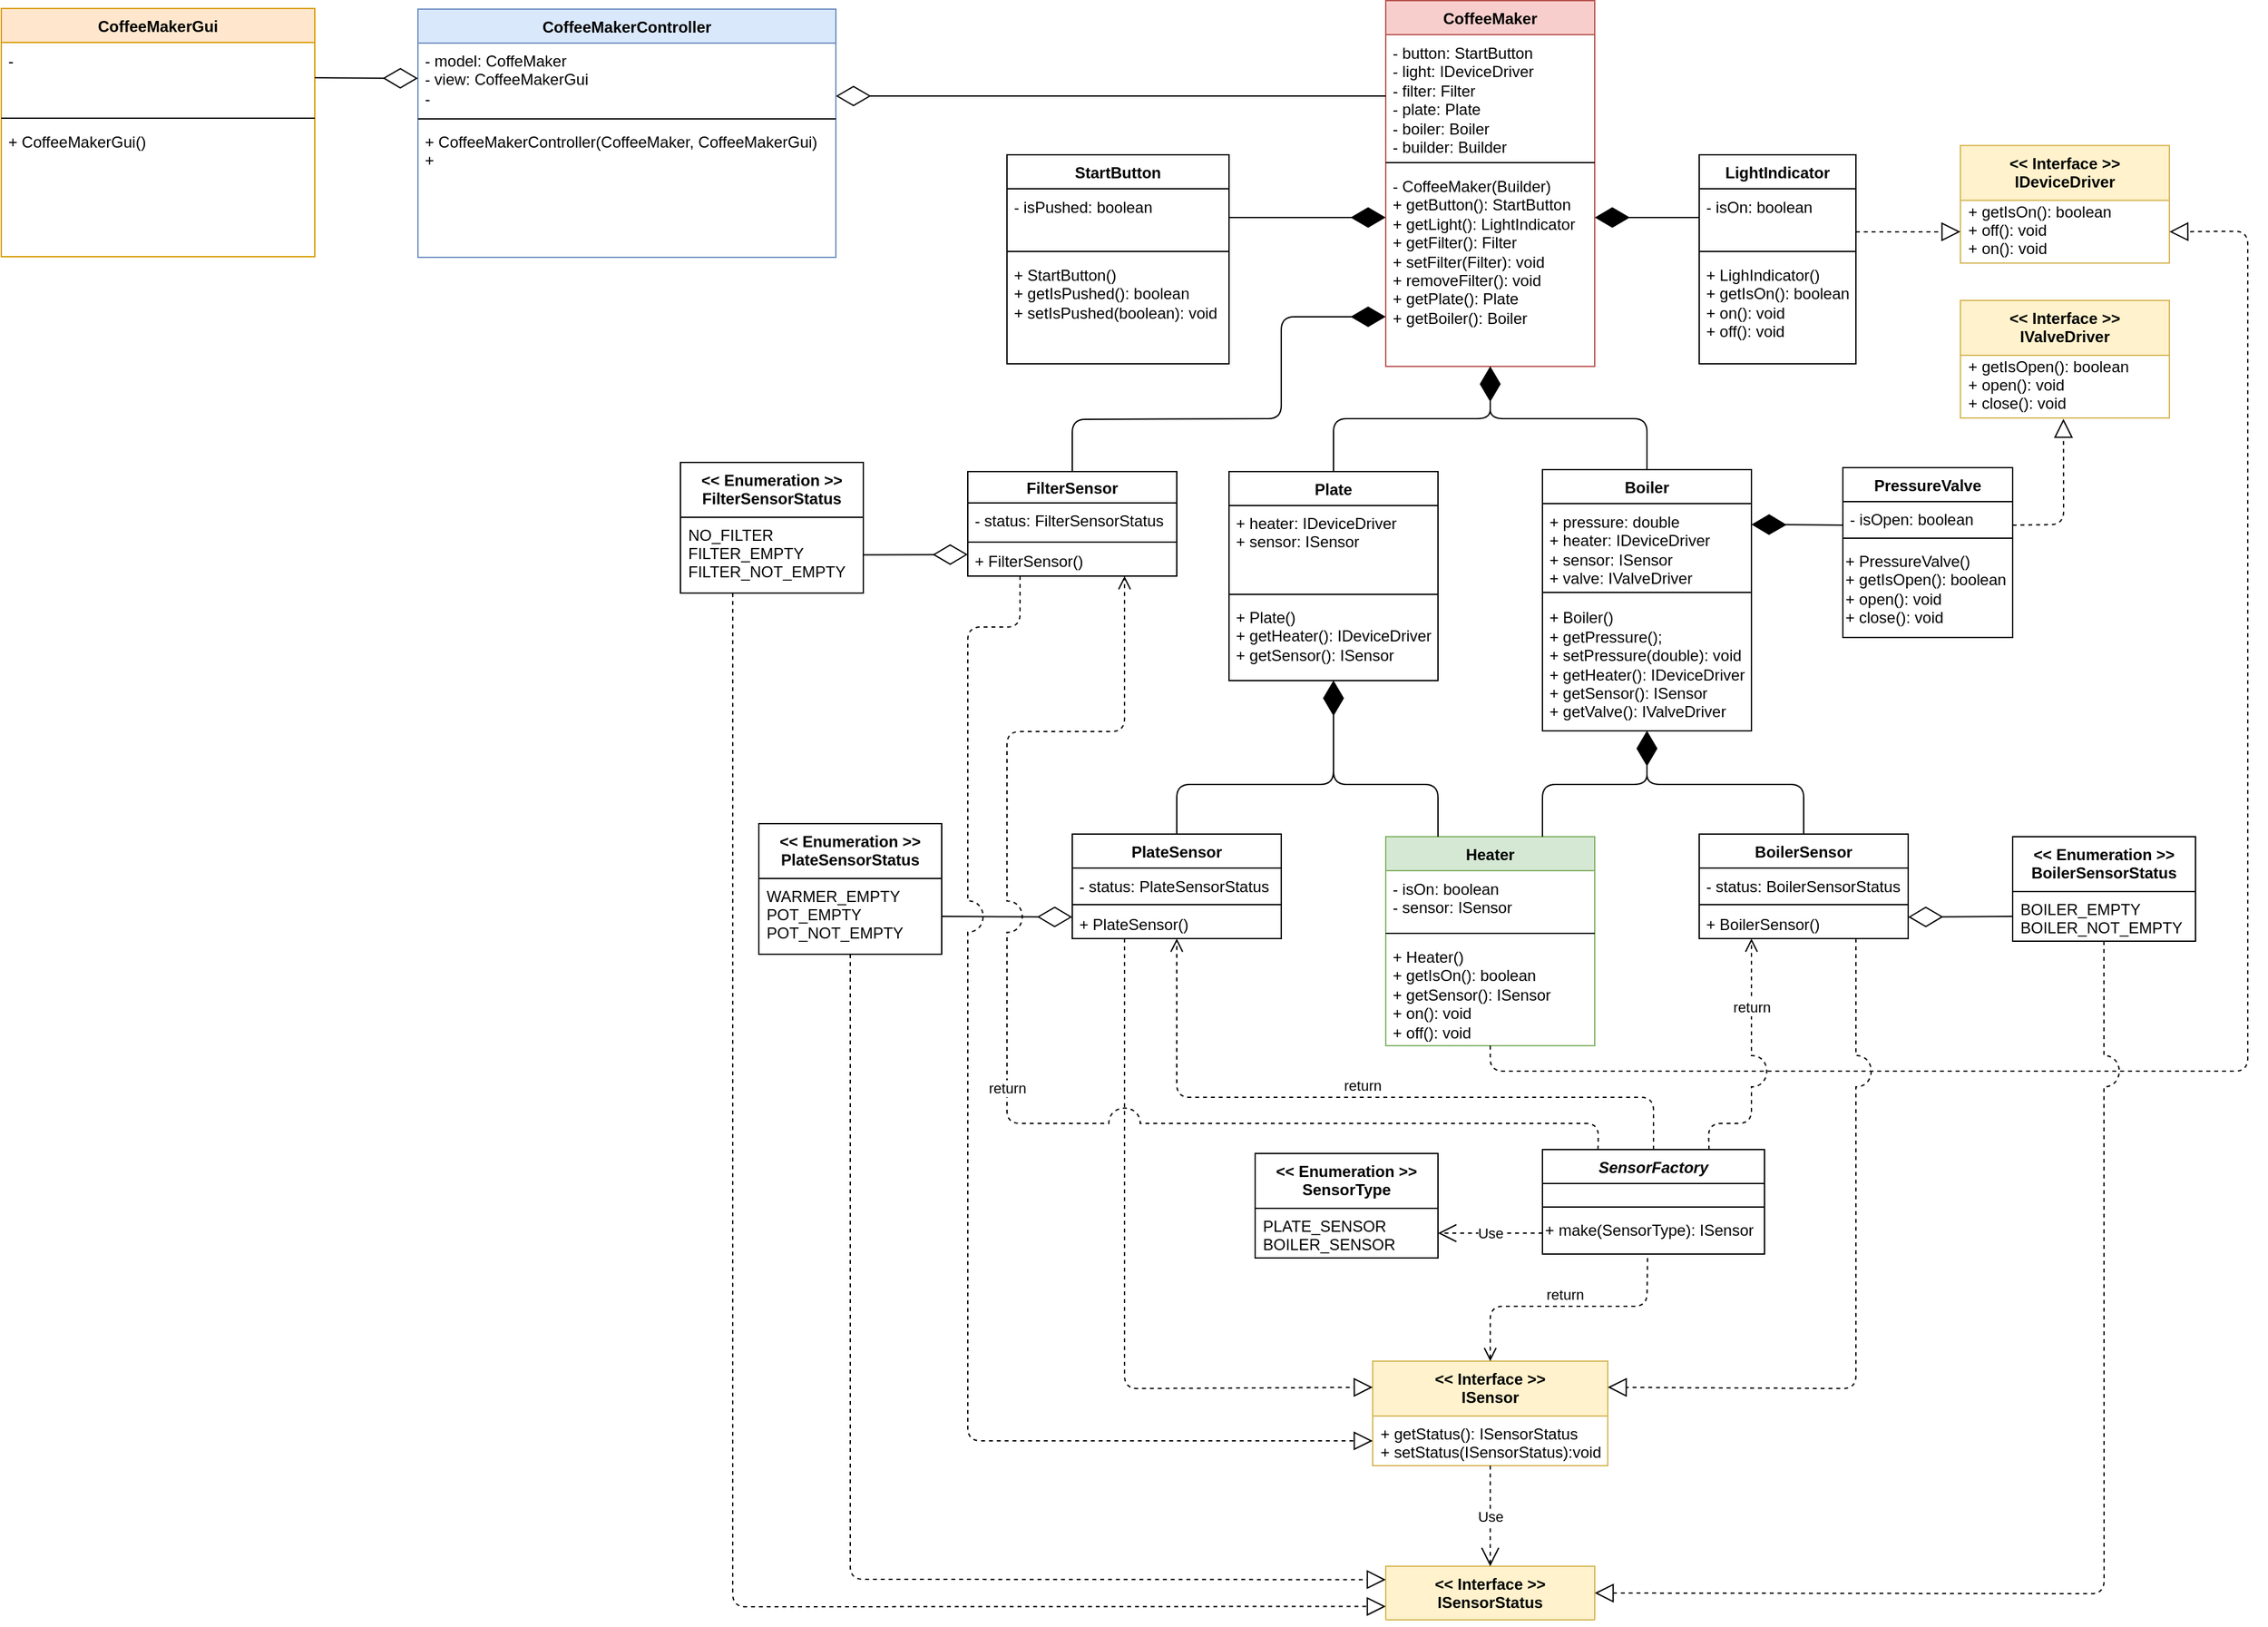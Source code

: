 <mxfile version="10.6.7" type="device"><diagram id="77RDw9w7wn0Nk61X3QPv" name="Page-1"><mxGraphModel dx="1656" dy="472" grid="1" gridSize="10" guides="1" tooltips="1" connect="1" arrows="1" fold="1" page="1" pageScale="1" pageWidth="850" pageHeight="1100" math="0" shadow="0"><root><mxCell id="0"/><mxCell id="1" parent="0"/><mxCell id="KOlccHHZOTpstW0Ifl7A-11" value="PlateSensor&#10;" style="swimlane;fontStyle=1;align=center;verticalAlign=top;childLayout=stackLayout;horizontal=1;startSize=26;horizontalStack=0;resizeParent=1;resizeParentMax=0;resizeLast=0;collapsible=1;marginBottom=0;" parent="1" vertex="1"><mxGeometry x="120" y="718.5" width="160" height="80" as="geometry"/></mxCell><mxCell id="KOlccHHZOTpstW0Ifl7A-12" value="&amp;nbsp;- status: PlateSensorStatus&lt;br&gt;" style="text;html=1;strokeColor=none;fillColor=none;align=left;verticalAlign=top;whiteSpace=wrap;rounded=0;" parent="KOlccHHZOTpstW0Ifl7A-11" vertex="1"><mxGeometry y="26" width="160" height="24" as="geometry"/></mxCell><mxCell id="KOlccHHZOTpstW0Ifl7A-13" value="" style="line;strokeWidth=1;fillColor=none;align=left;verticalAlign=middle;spacingTop=-1;spacingLeft=3;spacingRight=3;rotatable=0;labelPosition=right;points=[];portConstraint=eastwest;" parent="KOlccHHZOTpstW0Ifl7A-11" vertex="1"><mxGeometry y="50" width="160" height="8" as="geometry"/></mxCell><mxCell id="KOlccHHZOTpstW0Ifl7A-14" value="&amp;nbsp;+ PlateSensor()" style="text;html=1;strokeColor=none;fillColor=none;align=left;verticalAlign=middle;whiteSpace=wrap;rounded=0;" parent="KOlccHHZOTpstW0Ifl7A-11" vertex="1"><mxGeometry y="58" width="160" height="22" as="geometry"/></mxCell><mxCell id="KOlccHHZOTpstW0Ifl7A-20" value="LightIndicator&#10;" style="swimlane;fontStyle=1;align=center;verticalAlign=top;childLayout=stackLayout;horizontal=1;startSize=26;horizontalStack=0;resizeParent=1;resizeParentMax=0;resizeLast=0;collapsible=1;marginBottom=0;" parent="1" vertex="1"><mxGeometry x="600" y="198.5" width="120" height="160" as="geometry"/></mxCell><mxCell id="KOlccHHZOTpstW0Ifl7A-21" value="&lt;div&gt;&lt;span&gt;&amp;nbsp;- isOn: boolean&lt;/span&gt;&lt;br&gt;&lt;/div&gt;" style="text;html=1;strokeColor=none;fillColor=none;align=left;verticalAlign=top;whiteSpace=wrap;rounded=0;" parent="KOlccHHZOTpstW0Ifl7A-20" vertex="1"><mxGeometry y="26" width="120" height="44" as="geometry"/></mxCell><mxCell id="KOlccHHZOTpstW0Ifl7A-22" value="" style="line;strokeWidth=1;fillColor=none;align=left;verticalAlign=middle;spacingTop=-1;spacingLeft=3;spacingRight=3;rotatable=0;labelPosition=right;points=[];portConstraint=eastwest;" parent="KOlccHHZOTpstW0Ifl7A-20" vertex="1"><mxGeometry y="70" width="120" height="8" as="geometry"/></mxCell><mxCell id="KOlccHHZOTpstW0Ifl7A-23" value="&amp;nbsp;+ LighIndicator()&lt;br&gt;&amp;nbsp;+ getIsOn(): boolean&lt;br&gt;&lt;div&gt;&amp;nbsp;+ on(): void&lt;/div&gt;&lt;div&gt;&amp;nbsp;+ off(): void&lt;/div&gt;" style="text;html=1;strokeColor=none;fillColor=none;align=left;verticalAlign=top;whiteSpace=wrap;rounded=0;" parent="KOlccHHZOTpstW0Ifl7A-20" vertex="1"><mxGeometry y="78" width="120" height="82" as="geometry"/></mxCell><mxCell id="KOlccHHZOTpstW0Ifl7A-25" value="StartButton" style="swimlane;fontStyle=1;align=center;verticalAlign=top;childLayout=stackLayout;horizontal=1;startSize=26;horizontalStack=0;resizeParent=1;resizeParentMax=0;resizeLast=0;collapsible=1;marginBottom=0;" parent="1" vertex="1"><mxGeometry x="70" y="198.5" width="170" height="160" as="geometry"/></mxCell><mxCell id="KOlccHHZOTpstW0Ifl7A-26" value="&lt;div&gt;&lt;span&gt;&amp;nbsp;- isPushed: boolean&lt;/span&gt;&lt;br&gt;&lt;/div&gt;" style="text;html=1;strokeColor=none;fillColor=none;align=left;verticalAlign=top;whiteSpace=wrap;rounded=0;" parent="KOlccHHZOTpstW0Ifl7A-25" vertex="1"><mxGeometry y="26" width="170" height="44" as="geometry"/></mxCell><mxCell id="KOlccHHZOTpstW0Ifl7A-27" value="" style="line;strokeWidth=1;fillColor=none;align=left;verticalAlign=middle;spacingTop=-1;spacingLeft=3;spacingRight=3;rotatable=0;labelPosition=right;points=[];portConstraint=eastwest;" parent="KOlccHHZOTpstW0Ifl7A-25" vertex="1"><mxGeometry y="70" width="170" height="8" as="geometry"/></mxCell><mxCell id="KOlccHHZOTpstW0Ifl7A-18" value="&amp;nbsp;+ StartButton()&lt;br&gt;&lt;div&gt;&amp;nbsp;+ getIsPushed(): boolean&lt;/div&gt;&lt;div&gt;&amp;nbsp;+ setIsPushed(boolean): void&lt;/div&gt;" style="text;html=1;strokeColor=none;fillColor=none;align=left;verticalAlign=top;whiteSpace=wrap;rounded=0;" parent="KOlccHHZOTpstW0Ifl7A-25" vertex="1"><mxGeometry y="78" width="170" height="82" as="geometry"/></mxCell><mxCell id="KOlccHHZOTpstW0Ifl7A-34" value="BoilerSensor" style="swimlane;fontStyle=1;align=center;verticalAlign=top;childLayout=stackLayout;horizontal=1;startSize=26;horizontalStack=0;resizeParent=1;resizeParentMax=0;resizeLast=0;collapsible=1;marginBottom=0;" parent="1" vertex="1"><mxGeometry x="600" y="718.5" width="160" height="80" as="geometry"/></mxCell><mxCell id="KOlccHHZOTpstW0Ifl7A-35" value="&amp;nbsp;- status: BoilerSensorStatus&lt;br&gt;&lt;br&gt;" style="text;html=1;strokeColor=none;fillColor=none;align=left;verticalAlign=top;whiteSpace=wrap;rounded=0;" parent="KOlccHHZOTpstW0Ifl7A-34" vertex="1"><mxGeometry y="26" width="160" height="24" as="geometry"/></mxCell><mxCell id="KOlccHHZOTpstW0Ifl7A-37" value="" style="line;strokeWidth=1;fillColor=none;align=left;verticalAlign=middle;spacingTop=-1;spacingLeft=3;spacingRight=3;rotatable=0;labelPosition=right;points=[];portConstraint=eastwest;" parent="KOlccHHZOTpstW0Ifl7A-34" vertex="1"><mxGeometry y="50" width="160" height="8" as="geometry"/></mxCell><mxCell id="KOlccHHZOTpstW0Ifl7A-38" value="&amp;nbsp;+ BoilerSensor()" style="text;html=1;strokeColor=none;fillColor=none;align=left;verticalAlign=middle;whiteSpace=wrap;rounded=0;" parent="KOlccHHZOTpstW0Ifl7A-34" vertex="1"><mxGeometry y="58" width="160" height="22" as="geometry"/></mxCell><mxCell id="KOlccHHZOTpstW0Ifl7A-44" value="Heater" style="swimlane;fontStyle=1;align=center;verticalAlign=middle;childLayout=stackLayout;horizontal=1;startSize=26;horizontalStack=0;resizeParent=1;resizeParentMax=0;resizeLast=0;collapsible=1;marginBottom=0;fillColor=#d5e8d4;strokeColor=#82b366;" parent="1" vertex="1"><mxGeometry x="360" y="720.5" width="160" height="160" as="geometry"/></mxCell><mxCell id="KOlccHHZOTpstW0Ifl7A-45" value="&lt;div&gt;&lt;span&gt;&amp;nbsp;- isOn: boolean&lt;/span&gt;&lt;br&gt;&lt;/div&gt;&amp;nbsp;- sensor: ISensor" style="text;html=1;strokeColor=none;fillColor=none;align=left;verticalAlign=top;whiteSpace=wrap;rounded=0;" parent="KOlccHHZOTpstW0Ifl7A-44" vertex="1"><mxGeometry y="26" width="160" height="44" as="geometry"/></mxCell><mxCell id="KOlccHHZOTpstW0Ifl7A-46" value="" style="line;strokeWidth=1;fillColor=none;align=left;verticalAlign=middle;spacingTop=-1;spacingLeft=3;spacingRight=3;rotatable=0;labelPosition=right;points=[];portConstraint=eastwest;" parent="KOlccHHZOTpstW0Ifl7A-44" vertex="1"><mxGeometry y="70" width="160" height="8" as="geometry"/></mxCell><mxCell id="KOlccHHZOTpstW0Ifl7A-47" value="&amp;nbsp;+ Heater()&lt;br&gt;&amp;nbsp;+ getIsOn(): boolean&lt;br&gt;&amp;nbsp;+ getSensor(): ISensor&lt;br&gt;&amp;nbsp;+ on(): void&lt;br&gt;&amp;nbsp;+ off(): void&lt;br&gt;" style="text;html=1;strokeColor=none;fillColor=none;align=left;verticalAlign=top;whiteSpace=wrap;rounded=0;" parent="KOlccHHZOTpstW0Ifl7A-44" vertex="1"><mxGeometry y="78" width="160" height="82" as="geometry"/></mxCell><mxCell id="KOlccHHZOTpstW0Ifl7A-52" value="PressureValve" style="swimlane;fontStyle=1;align=center;verticalAlign=middle;childLayout=stackLayout;horizontal=1;startSize=26;horizontalStack=0;resizeParent=1;resizeParentMax=0;resizeLast=0;collapsible=1;marginBottom=0;" parent="1" vertex="1"><mxGeometry x="710" y="438" width="130" height="130" as="geometry"/></mxCell><mxCell id="KOlccHHZOTpstW0Ifl7A-53" value="&lt;div&gt;&lt;span&gt;&amp;nbsp;- isOpen: boolean&lt;/span&gt;&lt;br&gt;&lt;/div&gt;" style="text;html=1;strokeColor=none;fillColor=none;align=left;verticalAlign=top;whiteSpace=wrap;rounded=0;" parent="KOlccHHZOTpstW0Ifl7A-52" vertex="1"><mxGeometry y="26" width="130" height="24" as="geometry"/></mxCell><mxCell id="KOlccHHZOTpstW0Ifl7A-54" value="" style="line;strokeWidth=1;fillColor=none;align=left;verticalAlign=middle;spacingTop=-1;spacingLeft=3;spacingRight=3;rotatable=0;labelPosition=right;points=[];portConstraint=eastwest;" parent="KOlccHHZOTpstW0Ifl7A-52" vertex="1"><mxGeometry y="50" width="130" height="8" as="geometry"/></mxCell><mxCell id="KOlccHHZOTpstW0Ifl7A-55" value="&lt;div&gt;+ PressureValve()&lt;/div&gt;&lt;div&gt;+ getIsOpen(): boolean&lt;br&gt;&lt;/div&gt;&lt;div&gt;+ open(): void&lt;/div&gt;&lt;div&gt;+ close(): void&lt;/div&gt;" style="text;html=1;strokeColor=none;fillColor=none;align=left;verticalAlign=top;whiteSpace=wrap;rounded=0;" parent="KOlccHHZOTpstW0Ifl7A-52" vertex="1"><mxGeometry y="58" width="130" height="72" as="geometry"/></mxCell><mxCell id="4rjySwhRc9td_npBiALp-2" value="CoffeeMaker" style="swimlane;fontStyle=1;align=center;verticalAlign=middle;childLayout=stackLayout;horizontal=1;startSize=26;horizontalStack=0;resizeParent=1;resizeParentMax=0;resizeLast=0;collapsible=1;marginBottom=0;fillColor=#f8cecc;strokeColor=#b85450;gradientDirection=north;swimlaneFillColor=none;" parent="1" vertex="1"><mxGeometry x="360" y="80.5" width="160" height="280" as="geometry"/></mxCell><mxCell id="ivPgQxqYD3z4Ep1TXVpg-1" value="&lt;div&gt;&lt;span&gt;&amp;nbsp;- button: StartButton&lt;/span&gt;&lt;br&gt;&lt;/div&gt;&lt;div&gt;&amp;nbsp;- light: IDeviceDriver&lt;/div&gt;&lt;div&gt;&amp;nbsp;- filter: Filter&lt;/div&gt;&lt;div&gt;&amp;nbsp;- plate: Plate&lt;/div&gt;&lt;div&gt;&amp;nbsp;- boiler: Boiler&lt;br&gt;&lt;/div&gt;&lt;div&gt;&amp;nbsp;- builder: Builder&lt;/div&gt;" style="text;html=1;strokeColor=none;fillColor=none;align=left;verticalAlign=top;whiteSpace=wrap;rounded=0;" parent="4rjySwhRc9td_npBiALp-2" vertex="1"><mxGeometry y="26" width="160" height="94" as="geometry"/></mxCell><mxCell id="4rjySwhRc9td_npBiALp-4" value="" style="line;strokeWidth=1;fillColor=none;align=left;verticalAlign=middle;spacingTop=-1;spacingLeft=3;spacingRight=3;rotatable=0;labelPosition=right;points=[];portConstraint=eastwest;" parent="4rjySwhRc9td_npBiALp-2" vertex="1"><mxGeometry y="120" width="160" height="8" as="geometry"/></mxCell><mxCell id="4rjySwhRc9td_npBiALp-5" value="&lt;div&gt;&amp;nbsp;- CoffeeMaker(Builder)&lt;/div&gt;&lt;div&gt;&amp;nbsp;+ getButton(): StartButton&lt;/div&gt;&lt;div&gt;&amp;nbsp;+ getLight(): LightIndicator&lt;/div&gt;&lt;div&gt;&amp;nbsp;+ getFilter(): Filter&lt;/div&gt;&lt;div&gt;&amp;nbsp;+ setFilter(Filter): void&lt;/div&gt;&lt;div&gt;&amp;nbsp;+ removeFilter(): void&lt;/div&gt;&lt;div&gt;&amp;nbsp;+ getPlate(): Plate&lt;/div&gt;&lt;div&gt;&amp;nbsp;+ getBoiler(): Boiler&lt;/div&gt;" style="text;html=1;strokeColor=none;fillColor=none;align=left;verticalAlign=top;whiteSpace=wrap;rounded=0;" parent="4rjySwhRc9td_npBiALp-2" vertex="1"><mxGeometry y="128" width="160" height="152" as="geometry"/></mxCell><mxCell id="4rjySwhRc9td_npBiALp-6" value="" style="endArrow=diamondThin;endFill=1;endSize=24;html=1;entryX=0.5;entryY=1;entryDx=0;entryDy=0;exitX=0.75;exitY=0;exitDx=0;exitDy=0;" parent="1" source="KOlccHHZOTpstW0Ifl7A-44" target="ytc1XaJ6hb3bVY4K67zS-8" edge="1"><mxGeometry width="160" relative="1" as="geometry"><mxPoint x="550" y="667.5" as="sourcePoint"/><mxPoint x="750" y="629.5" as="targetPoint"/><Array as="points"><mxPoint x="480" y="680.5"/><mxPoint x="560" y="680.5"/></Array></mxGeometry></mxCell><mxCell id="4rjySwhRc9td_npBiALp-7" value="" style="endArrow=diamondThin;endFill=1;endSize=24;html=1;exitX=0.25;exitY=0;exitDx=0;exitDy=0;entryX=0.5;entryY=1;entryDx=0;entryDy=0;" parent="1" source="KOlccHHZOTpstW0Ifl7A-44" target="ytc1XaJ6hb3bVY4K67zS-4" edge="1"><mxGeometry width="160" relative="1" as="geometry"><mxPoint x="350" y="666.5" as="sourcePoint"/><mxPoint x="110" y="629.5" as="targetPoint"/><Array as="points"><mxPoint x="400" y="680.5"/><mxPoint x="320" y="680.5"/></Array></mxGeometry></mxCell><mxCell id="4rjySwhRc9td_npBiALp-8" value="" style="endArrow=diamondThin;endFill=1;endSize=24;html=1;exitX=0.5;exitY=0;exitDx=0;exitDy=0;entryX=0.5;entryY=1;entryDx=0;entryDy=0;" parent="1" source="KOlccHHZOTpstW0Ifl7A-11" target="ytc1XaJ6hb3bVY4K67zS-4" edge="1"><mxGeometry width="160" relative="1" as="geometry"><mxPoint x="320" y="829.5" as="sourcePoint"/><mxPoint x="110" y="629.5" as="targetPoint"/><Array as="points"><mxPoint x="200" y="680.5"/><mxPoint x="320" y="680.5"/></Array></mxGeometry></mxCell><mxCell id="4rjySwhRc9td_npBiALp-9" value="" style="endArrow=diamondThin;endFill=1;endSize=24;html=1;exitX=0.5;exitY=0;exitDx=0;exitDy=0;entryX=0.5;entryY=1;entryDx=0;entryDy=0;" parent="1" source="KOlccHHZOTpstW0Ifl7A-34" target="ytc1XaJ6hb3bVY4K67zS-8" edge="1"><mxGeometry width="160" relative="1" as="geometry"><mxPoint x="450" y="459.5" as="sourcePoint"/><mxPoint x="750" y="629.5" as="targetPoint"/><Array as="points"><mxPoint x="680" y="680.5"/><mxPoint x="560" y="680.5"/></Array></mxGeometry></mxCell><mxCell id="ytc1XaJ6hb3bVY4K67zS-1" value="Plate" style="swimlane;fontStyle=1;align=center;verticalAlign=middle;childLayout=stackLayout;horizontal=1;startSize=26;horizontalStack=0;resizeParent=1;resizeParentMax=0;resizeLast=0;collapsible=1;marginBottom=0;" parent="1" vertex="1"><mxGeometry x="240" y="441" width="160" height="160" as="geometry"/></mxCell><mxCell id="ytc1XaJ6hb3bVY4K67zS-2" value="&lt;div&gt;&amp;nbsp;+ heater: IDeviceDriver&lt;/div&gt;&lt;div&gt;&amp;nbsp;+ sensor: ISensor&lt;br&gt;&lt;/div&gt;" style="text;html=1;strokeColor=none;fillColor=none;align=left;verticalAlign=top;whiteSpace=wrap;rounded=0;" parent="ytc1XaJ6hb3bVY4K67zS-1" vertex="1"><mxGeometry y="26" width="160" height="64" as="geometry"/></mxCell><mxCell id="ytc1XaJ6hb3bVY4K67zS-3" value="" style="line;strokeWidth=1;fillColor=none;align=left;verticalAlign=middle;spacingTop=-1;spacingLeft=3;spacingRight=3;rotatable=0;labelPosition=right;points=[];portConstraint=eastwest;" parent="ytc1XaJ6hb3bVY4K67zS-1" vertex="1"><mxGeometry y="90" width="160" height="8" as="geometry"/></mxCell><mxCell id="ytc1XaJ6hb3bVY4K67zS-4" value="&lt;div&gt;&amp;nbsp;+ Plate()&lt;/div&gt;&lt;div&gt;&amp;nbsp;+ getHeater(): IDeviceDriver&lt;/div&gt;&lt;div&gt;&amp;nbsp;+ getSensor(): ISensor&lt;br&gt;&lt;/div&gt;" style="text;html=1;strokeColor=none;fillColor=none;align=left;verticalAlign=top;whiteSpace=wrap;rounded=0;" parent="ytc1XaJ6hb3bVY4K67zS-1" vertex="1"><mxGeometry y="98" width="160" height="62" as="geometry"/></mxCell><mxCell id="ytc1XaJ6hb3bVY4K67zS-5" value="Boiler" style="swimlane;fontStyle=1;align=center;verticalAlign=middle;childLayout=stackLayout;horizontal=1;startSize=26;horizontalStack=0;resizeParent=1;resizeParentMax=0;resizeLast=0;collapsible=1;marginBottom=0;" parent="1" vertex="1"><mxGeometry x="480" y="439.5" width="160" height="200" as="geometry"/></mxCell><mxCell id="ytc1XaJ6hb3bVY4K67zS-6" value="&lt;div&gt;&amp;nbsp;+ pressure: double&lt;/div&gt;&lt;div&gt;&amp;nbsp;+ heater: IDeviceDriver&lt;/div&gt;&lt;div&gt;&amp;nbsp;+ sensor: ISensor&lt;/div&gt;&lt;div&gt;&amp;nbsp;+ valve: IValveDriver&lt;br&gt;&lt;/div&gt;" style="text;html=1;strokeColor=none;fillColor=none;align=left;verticalAlign=top;whiteSpace=wrap;rounded=0;" parent="ytc1XaJ6hb3bVY4K67zS-5" vertex="1"><mxGeometry y="26" width="160" height="64" as="geometry"/></mxCell><mxCell id="ytc1XaJ6hb3bVY4K67zS-7" value="" style="line;strokeWidth=1;fillColor=none;align=left;verticalAlign=middle;spacingTop=-1;spacingLeft=3;spacingRight=3;rotatable=0;labelPosition=right;points=[];portConstraint=eastwest;" parent="ytc1XaJ6hb3bVY4K67zS-5" vertex="1"><mxGeometry y="90" width="160" height="8" as="geometry"/></mxCell><mxCell id="ytc1XaJ6hb3bVY4K67zS-8" value="&lt;div&gt;&amp;nbsp;+ Boiler()&lt;/div&gt;&lt;div&gt;&amp;nbsp;+ getPressure();&lt;/div&gt;&lt;div&gt;&amp;nbsp;+ setPressure(double): void&lt;/div&gt;&lt;div&gt;&amp;nbsp;+ getHeater(): IDeviceDriver&lt;/div&gt;&lt;div&gt;&amp;nbsp;+ getSensor(): ISensor&lt;/div&gt;&lt;div&gt;&amp;nbsp;+ getValve(): IValveDriver&lt;br&gt;&lt;/div&gt;" style="text;html=1;strokeColor=none;fillColor=none;align=left;verticalAlign=middle;whiteSpace=wrap;rounded=0;" parent="ytc1XaJ6hb3bVY4K67zS-5" vertex="1"><mxGeometry y="98" width="160" height="102" as="geometry"/></mxCell><mxCell id="ytc1XaJ6hb3bVY4K67zS-10" value="" style="endArrow=diamondThin;endFill=1;endSize=24;html=1;entryX=0;entryY=0.25;entryDx=0;entryDy=0;exitX=1;exitY=0.5;exitDx=0;exitDy=0;" parent="1" source="KOlccHHZOTpstW0Ifl7A-26" target="4rjySwhRc9td_npBiALp-5" edge="1"><mxGeometry width="160" relative="1" as="geometry"><mxPoint x="241" y="142.5" as="sourcePoint"/><mxPoint x="-90" y="158.167" as="targetPoint"/><Array as="points"/></mxGeometry></mxCell><mxCell id="ytc1XaJ6hb3bVY4K67zS-11" value="" style="endArrow=diamondThin;endFill=1;endSize=24;html=1;entryX=1;entryY=0.25;entryDx=0;entryDy=0;startArrow=none;startFill=0;exitX=0;exitY=0.5;exitDx=0;exitDy=0;" parent="1" source="KOlccHHZOTpstW0Ifl7A-21" target="4rjySwhRc9td_npBiALp-5" edge="1"><mxGeometry width="160" relative="1" as="geometry"><mxPoint x="580" y="260.5" as="sourcePoint"/><mxPoint x="520" y="349.5" as="targetPoint"/><Array as="points"/></mxGeometry></mxCell><mxCell id="ytc1XaJ6hb3bVY4K67zS-12" value="" style="endArrow=diamondThin;endFill=1;endSize=24;html=1;exitX=0;exitY=0.75;exitDx=0;exitDy=0;entryX=1;entryY=0.25;entryDx=0;entryDy=0;" parent="1" source="KOlccHHZOTpstW0Ifl7A-53" target="ytc1XaJ6hb3bVY4K67zS-6" edge="1"><mxGeometry width="160" relative="1" as="geometry"><mxPoint x="799" y="434.5" as="sourcePoint"/><mxPoint x="660" y="450.5" as="targetPoint"/><Array as="points"/></mxGeometry></mxCell><mxCell id="ytc1XaJ6hb3bVY4K67zS-13" value="" style="endArrow=diamondThin;endFill=1;endSize=24;html=1;entryX=0.5;entryY=1;entryDx=0;entryDy=0;exitX=0.5;exitY=0;exitDx=0;exitDy=0;" parent="1" source="ytc1XaJ6hb3bVY4K67zS-1" target="4rjySwhRc9td_npBiALp-5" edge="1"><mxGeometry width="160" relative="1" as="geometry"><mxPoint x="200" y="559.5" as="sourcePoint"/><mxPoint x="360" y="559.5" as="targetPoint"/><Array as="points"><mxPoint x="320" y="400.5"/><mxPoint x="440" y="400.5"/></Array></mxGeometry></mxCell><mxCell id="ytc1XaJ6hb3bVY4K67zS-14" value="" style="endArrow=diamondThin;endFill=1;endSize=24;html=1;entryX=0.5;entryY=1;entryDx=0;entryDy=0;exitX=0.5;exitY=0;exitDx=0;exitDy=0;" parent="1" source="ytc1XaJ6hb3bVY4K67zS-5" target="4rjySwhRc9td_npBiALp-5" edge="1"><mxGeometry width="160" relative="1" as="geometry"><mxPoint x="440" y="569.5" as="sourcePoint"/><mxPoint x="600" y="569.5" as="targetPoint"/><Array as="points"><mxPoint x="560" y="400.5"/><mxPoint x="440" y="400.5"/></Array></mxGeometry></mxCell><mxCell id="WoPb2PPmAc9FblUVwh9S-1" value="&lt;&lt; Interface &gt;&gt;&#10;IValveDriver&#10;" style="swimlane;fontStyle=1;childLayout=stackLayout;horizontal=1;startSize=42;fillColor=#fff2cc;horizontalStack=0;resizeParent=1;resizeParentMax=0;resizeLast=0;collapsible=1;marginBottom=0;verticalAlign=top;strokeColor=#d6b656;" parent="1" vertex="1"><mxGeometry x="800" y="310" width="160" height="90" as="geometry"/></mxCell><mxCell id="WoPb2PPmAc9FblUVwh9S-4" value="+ getIsOpen(): boolean&#10;+ open(): void&#10;+ close(): void&#10;" style="text;strokeColor=none;fillColor=none;align=left;verticalAlign=middle;spacingLeft=4;spacingRight=4;overflow=hidden;rotatable=0;points=[[0,0.5],[1,0.5]];portConstraint=eastwest;" parent="WoPb2PPmAc9FblUVwh9S-1" vertex="1"><mxGeometry y="42" width="160" height="48" as="geometry"/></mxCell><mxCell id="WoPb2PPmAc9FblUVwh9S-5" value="&lt;&lt; Interface &gt;&gt;&#10;IDeviceDriver&#10;" style="swimlane;fontStyle=1;childLayout=stackLayout;horizontal=1;startSize=42;fillColor=#fff2cc;horizontalStack=0;resizeParent=1;resizeParentMax=0;resizeLast=0;collapsible=1;marginBottom=0;verticalAlign=top;strokeColor=#d6b656;" parent="1" vertex="1"><mxGeometry x="800" y="191.429" width="160" height="90" as="geometry"/></mxCell><mxCell id="WoPb2PPmAc9FblUVwh9S-6" value="+ getIsOn(): boolean&#10;+ off(): void&#10;+ on(): void&#10;" style="text;strokeColor=none;fillColor=none;align=left;verticalAlign=middle;spacingLeft=4;spacingRight=4;overflow=hidden;rotatable=0;points=[[0,0.5],[1,0.5]];portConstraint=eastwest;" parent="WoPb2PPmAc9FblUVwh9S-5" vertex="1"><mxGeometry y="42" width="160" height="48" as="geometry"/></mxCell><mxCell id="WoPb2PPmAc9FblUVwh9S-7" value="" style="endArrow=block;dashed=1;endFill=0;endSize=12;html=1;entryX=1;entryY=0.5;entryDx=0;entryDy=0;jumpStyle=arc;jumpSize=24;exitX=0.5;exitY=1;exitDx=0;exitDy=0;" parent="1" source="KOlccHHZOTpstW0Ifl7A-47" target="WoPb2PPmAc9FblUVwh9S-6" edge="1"><mxGeometry width="160" relative="1" as="geometry"><mxPoint x="970" y="921" as="sourcePoint"/><mxPoint x="1260" y="440.5" as="targetPoint"/><Array as="points"><mxPoint x="440" y="900"/><mxPoint x="1020" y="900"/><mxPoint x="1020" y="257"/></Array></mxGeometry></mxCell><mxCell id="WoPb2PPmAc9FblUVwh9S-8" value="" style="endArrow=block;dashed=1;endFill=0;endSize=12;html=1;entryX=0;entryY=0.5;entryDx=0;entryDy=0;exitX=1;exitY=0.75;exitDx=0;exitDy=0;" parent="1" source="KOlccHHZOTpstW0Ifl7A-21" target="WoPb2PPmAc9FblUVwh9S-6" edge="1"><mxGeometry width="160" relative="1" as="geometry"><mxPoint x="810" y="158.5" as="sourcePoint"/><mxPoint x="1040" y="719.5" as="targetPoint"/><Array as="points"/></mxGeometry></mxCell><mxCell id="WoPb2PPmAc9FblUVwh9S-9" value="" style="endArrow=block;dashed=1;endFill=0;endSize=12;html=1;entryX=0.493;entryY=1.013;entryDx=0;entryDy=0;entryPerimeter=0;exitX=1;exitY=0.75;exitDx=0;exitDy=0;" parent="1" source="KOlccHHZOTpstW0Ifl7A-53" target="WoPb2PPmAc9FblUVwh9S-4" edge="1"><mxGeometry width="160" relative="1" as="geometry"><mxPoint x="1114.5" y="900.5" as="sourcePoint"/><mxPoint x="1240" y="750.5" as="targetPoint"/><Array as="points"><mxPoint x="879" y="481.5"/></Array></mxGeometry></mxCell><mxCell id="WtpWh5pmjoJ3NC3OwVhD-1" value="CoffeeMakerController&#10;" style="swimlane;fontStyle=1;align=center;verticalAlign=top;childLayout=stackLayout;horizontal=1;startSize=26;horizontalStack=0;resizeParent=1;resizeParentMax=0;resizeLast=0;collapsible=1;marginBottom=0;fillColor=#dae8fc;strokeColor=#6c8ebf;" parent="1" vertex="1"><mxGeometry x="-381" y="87" width="320" height="190" as="geometry"/></mxCell><mxCell id="WtpWh5pmjoJ3NC3OwVhD-2" value="&lt;div&gt;&lt;span&gt;&amp;nbsp;- model: CoffeMaker&lt;/span&gt;&lt;br&gt;&lt;/div&gt;&lt;div&gt;&lt;span&gt;&amp;nbsp;- view: CoffeeMakerGui&lt;/span&gt;&lt;/div&gt;&lt;div&gt;&lt;span&gt;&amp;nbsp;-&amp;nbsp;&lt;/span&gt;&lt;/div&gt;" style="text;html=1;strokeColor=none;fillColor=none;align=left;verticalAlign=top;whiteSpace=wrap;rounded=0;" parent="WtpWh5pmjoJ3NC3OwVhD-1" vertex="1"><mxGeometry y="26" width="320" height="54" as="geometry"/></mxCell><mxCell id="WtpWh5pmjoJ3NC3OwVhD-3" value="" style="line;strokeWidth=1;fillColor=none;align=left;verticalAlign=middle;spacingTop=-1;spacingLeft=3;spacingRight=3;rotatable=0;labelPosition=right;points=[];portConstraint=eastwest;" parent="WtpWh5pmjoJ3NC3OwVhD-1" vertex="1"><mxGeometry y="80" width="320" height="8" as="geometry"/></mxCell><mxCell id="WtpWh5pmjoJ3NC3OwVhD-4" value="&amp;nbsp;+ CoffeeMakerController(CoffeeMaker, CoffeeMakerGui)&lt;br&gt;&lt;div&gt;&amp;nbsp;+&amp;nbsp;&lt;/div&gt;" style="text;html=1;strokeColor=none;fillColor=none;align=left;verticalAlign=top;whiteSpace=wrap;rounded=0;" parent="WtpWh5pmjoJ3NC3OwVhD-1" vertex="1"><mxGeometry y="88" width="320" height="102" as="geometry"/></mxCell><mxCell id="WtpWh5pmjoJ3NC3OwVhD-6" value="CoffeeMakerGui" style="swimlane;fontStyle=1;align=center;verticalAlign=top;childLayout=stackLayout;horizontal=1;startSize=26;horizontalStack=0;resizeParent=1;resizeParentMax=0;resizeLast=0;collapsible=1;marginBottom=0;fillColor=#ffe6cc;strokeColor=#d79b00;" parent="1" vertex="1"><mxGeometry x="-700" y="86.5" width="240" height="190" as="geometry"/></mxCell><mxCell id="WtpWh5pmjoJ3NC3OwVhD-7" value="&lt;div&gt;&lt;span&gt;&amp;nbsp;-&amp;nbsp;&lt;/span&gt;&lt;br&gt;&lt;/div&gt;" style="text;html=1;strokeColor=none;fillColor=none;align=left;verticalAlign=top;whiteSpace=wrap;rounded=0;" parent="WtpWh5pmjoJ3NC3OwVhD-6" vertex="1"><mxGeometry y="26" width="240" height="54" as="geometry"/></mxCell><mxCell id="WtpWh5pmjoJ3NC3OwVhD-8" value="" style="line;strokeWidth=1;fillColor=none;align=left;verticalAlign=middle;spacingTop=-1;spacingLeft=3;spacingRight=3;rotatable=0;labelPosition=right;points=[];portConstraint=eastwest;" parent="WtpWh5pmjoJ3NC3OwVhD-6" vertex="1"><mxGeometry y="80" width="240" height="8" as="geometry"/></mxCell><mxCell id="WtpWh5pmjoJ3NC3OwVhD-9" value="&amp;nbsp;+ CoffeeMakerGui()" style="text;html=1;strokeColor=none;fillColor=none;align=left;verticalAlign=top;whiteSpace=wrap;rounded=0;" parent="WtpWh5pmjoJ3NC3OwVhD-6" vertex="1"><mxGeometry y="88" width="240" height="102" as="geometry"/></mxCell><mxCell id="WtpWh5pmjoJ3NC3OwVhD-10" value="FilterSensor" style="swimlane;fontStyle=1;align=center;verticalAlign=middle;childLayout=stackLayout;horizontal=1;startSize=24;horizontalStack=0;resizeParent=1;resizeParentMax=0;resizeLast=0;collapsible=1;marginBottom=0;" parent="1" vertex="1"><mxGeometry x="40" y="441" width="160" height="80" as="geometry"/></mxCell><mxCell id="WtpWh5pmjoJ3NC3OwVhD-11" value="&lt;div&gt;&amp;nbsp;- status: FilterSensorStatus&lt;/div&gt;" style="text;html=1;strokeColor=none;fillColor=none;align=left;verticalAlign=top;whiteSpace=wrap;rounded=0;" parent="WtpWh5pmjoJ3NC3OwVhD-10" vertex="1"><mxGeometry y="24" width="160" height="26" as="geometry"/></mxCell><mxCell id="WtpWh5pmjoJ3NC3OwVhD-12" value="" style="line;strokeWidth=1;fillColor=none;align=left;verticalAlign=middle;spacingTop=-1;spacingLeft=3;spacingRight=3;rotatable=0;labelPosition=right;points=[];portConstraint=eastwest;" parent="WtpWh5pmjoJ3NC3OwVhD-10" vertex="1"><mxGeometry y="50" width="160" height="8" as="geometry"/></mxCell><mxCell id="WtpWh5pmjoJ3NC3OwVhD-13" value="&lt;div&gt;&amp;nbsp;+ FilterSensor()&lt;/div&gt;" style="text;html=1;strokeColor=none;fillColor=none;align=left;verticalAlign=middle;whiteSpace=wrap;rounded=0;" parent="WtpWh5pmjoJ3NC3OwVhD-10" vertex="1"><mxGeometry y="58" width="160" height="22" as="geometry"/></mxCell><mxCell id="WtpWh5pmjoJ3NC3OwVhD-14" value="" style="endArrow=diamondThin;endFill=1;endSize=24;html=1;entryX=0;entryY=0.75;entryDx=0;entryDy=0;exitX=0.5;exitY=0;exitDx=0;exitDy=0;" parent="1" source="WtpWh5pmjoJ3NC3OwVhD-10" target="4rjySwhRc9td_npBiALp-5" edge="1"><mxGeometry width="160" relative="1" as="geometry"><mxPoint x="120" y="400.5" as="sourcePoint"/><mxPoint x="304.235" y="321.735" as="targetPoint"/><Array as="points"><mxPoint x="120" y="401"/><mxPoint x="280" y="400.5"/><mxPoint x="280" y="322.5"/></Array></mxGeometry></mxCell><mxCell id="2UIzYrypFo3aXC4rfYl_-4" value="" style="endArrow=none;endFill=0;endSize=24;html=1;entryX=1;entryY=0.5;entryDx=0;entryDy=0;exitX=0;exitY=0.5;exitDx=0;exitDy=0;startArrow=diamondThin;startFill=0;startSize=24;" parent="1" source="WtpWh5pmjoJ3NC3OwVhD-2" target="WtpWh5pmjoJ3NC3OwVhD-7" edge="1"><mxGeometry width="160" relative="1" as="geometry"><mxPoint x="-505" y="361.5" as="sourcePoint"/><mxPoint x="-345" y="361.5" as="targetPoint"/></mxGeometry></mxCell><mxCell id="2UIzYrypFo3aXC4rfYl_-5" value="" style="endArrow=none;endFill=0;endSize=24;html=1;exitX=1;exitY=0.75;exitDx=0;exitDy=0;entryX=0;entryY=0.5;entryDx=0;entryDy=0;startArrow=diamondThin;startFill=0;startSize=24;" parent="1" source="WtpWh5pmjoJ3NC3OwVhD-2" target="ivPgQxqYD3z4Ep1TXVpg-1" edge="1"><mxGeometry width="160" relative="1" as="geometry"><mxPoint x="-140" y="359" as="sourcePoint"/><mxPoint x="270" y="120" as="targetPoint"/></mxGeometry></mxCell><mxCell id="JFEQwf1YHvwyQ5PdQCam-1" value="&lt;&lt; Interface &gt;&gt;&#10;ISensor&#10;" style="swimlane;fontStyle=1;childLayout=stackLayout;horizontal=1;startSize=42;fillColor=#fff2cc;horizontalStack=0;resizeParent=1;resizeParentMax=0;resizeLast=0;collapsible=1;marginBottom=0;verticalAlign=top;strokeColor=#d6b656;" parent="1" vertex="1"><mxGeometry x="350" y="1122" width="180" height="80" as="geometry"/></mxCell><mxCell id="JFEQwf1YHvwyQ5PdQCam-2" value="+ getStatus(): ISensorStatus&#10;+ setStatus(ISensorStatus):void&#10;" style="text;strokeColor=none;fillColor=none;align=left;verticalAlign=top;spacingLeft=4;spacingRight=4;overflow=hidden;rotatable=0;points=[[0,0.5],[1,0.5]];portConstraint=eastwest;" parent="JFEQwf1YHvwyQ5PdQCam-1" vertex="1"><mxGeometry y="42" width="180" height="38" as="geometry"/></mxCell><mxCell id="JFEQwf1YHvwyQ5PdQCam-3" value="" style="endArrow=block;dashed=1;endFill=0;endSize=12;html=1;exitX=0.25;exitY=1;exitDx=0;exitDy=0;entryX=0;entryY=0.25;entryDx=0;entryDy=0;" parent="1" source="KOlccHHZOTpstW0Ifl7A-14" target="JFEQwf1YHvwyQ5PdQCam-1" edge="1"><mxGeometry width="160" relative="1" as="geometry"><mxPoint x="80" y="1080" as="sourcePoint"/><mxPoint x="240" y="1080" as="targetPoint"/><Array as="points"><mxPoint x="160" y="1143"/></Array></mxGeometry></mxCell><mxCell id="JFEQwf1YHvwyQ5PdQCam-4" value="" style="endArrow=block;dashed=1;endFill=0;endSize=12;html=1;exitX=0.75;exitY=1;exitDx=0;exitDy=0;entryX=1;entryY=0.25;entryDx=0;entryDy=0;jumpStyle=arc;jumpSize=24;" parent="1" source="KOlccHHZOTpstW0Ifl7A-38" target="JFEQwf1YHvwyQ5PdQCam-1" edge="1"><mxGeometry width="160" relative="1" as="geometry"><mxPoint x="470" y="1080" as="sourcePoint"/><mxPoint x="630" y="1080" as="targetPoint"/><Array as="points"><mxPoint x="720" y="1143"/></Array></mxGeometry></mxCell><mxCell id="DaNZsNN14IogNPhQda0_-1" value="SensorFactory&#10;" style="swimlane;fontStyle=3;align=center;verticalAlign=top;childLayout=stackLayout;horizontal=1;startSize=26;horizontalStack=0;resizeParent=1;resizeParentMax=0;resizeLast=0;collapsible=1;marginBottom=0;" parent="1" vertex="1"><mxGeometry x="480" y="960" width="170" height="80" as="geometry"/></mxCell><mxCell id="DaNZsNN14IogNPhQda0_-2" value="&amp;nbsp;&lt;br&gt;" style="text;html=1;strokeColor=none;fillColor=none;align=left;verticalAlign=top;whiteSpace=wrap;rounded=0;" parent="DaNZsNN14IogNPhQda0_-1" vertex="1"><mxGeometry y="26" width="170" height="14" as="geometry"/></mxCell><mxCell id="DaNZsNN14IogNPhQda0_-3" value="" style="line;strokeWidth=1;fillColor=none;align=left;verticalAlign=middle;spacingTop=-1;spacingLeft=3;spacingRight=3;rotatable=0;labelPosition=right;points=[];portConstraint=eastwest;" parent="DaNZsNN14IogNPhQda0_-1" vertex="1"><mxGeometry y="40" width="170" height="8" as="geometry"/></mxCell><mxCell id="DaNZsNN14IogNPhQda0_-4" value="+ make(SensorType): ISensor" style="text;html=1;strokeColor=none;fillColor=none;align=left;verticalAlign=top;whiteSpace=wrap;rounded=0;" parent="DaNZsNN14IogNPhQda0_-1" vertex="1"><mxGeometry y="48" width="170" height="32" as="geometry"/></mxCell><mxCell id="DaNZsNN14IogNPhQda0_-9" value="&lt;&lt; Enumeration &gt;&gt;&#10;SensorType&#10;" style="swimlane;fontStyle=1;childLayout=stackLayout;horizontal=1;startSize=42;horizontalStack=0;resizeParent=1;resizeParentMax=0;resizeLast=0;collapsible=1;marginBottom=0;verticalAlign=top;" parent="1" vertex="1"><mxGeometry x="260" y="963" width="140" height="80" as="geometry"/></mxCell><mxCell id="DaNZsNN14IogNPhQda0_-10" value="PLATE_SENSOR&#10;BOILER_SENSOR&#10;" style="text;strokeColor=none;fillColor=none;align=left;verticalAlign=top;spacingLeft=4;spacingRight=4;overflow=hidden;rotatable=0;points=[[0,0.5],[1,0.5]];portConstraint=eastwest;" parent="DaNZsNN14IogNPhQda0_-9" vertex="1"><mxGeometry y="42" width="140" height="38" as="geometry"/></mxCell><mxCell id="DaNZsNN14IogNPhQda0_-11" value="Use" style="endArrow=open;endSize=12;dashed=1;html=1;entryX=1;entryY=0.5;entryDx=0;entryDy=0;exitX=0;exitY=0.5;exitDx=0;exitDy=0;" parent="1" source="DaNZsNN14IogNPhQda0_-4" target="DaNZsNN14IogNPhQda0_-10" edge="1"><mxGeometry width="160" relative="1" as="geometry"><mxPoint x="170" y="1230" as="sourcePoint"/><mxPoint x="330" y="1230" as="targetPoint"/></mxGeometry></mxCell><mxCell id="DaNZsNN14IogNPhQda0_-13" value="return" style="html=1;verticalAlign=bottom;endArrow=open;dashed=1;endSize=8;exitX=0.5;exitY=0;exitDx=0;exitDy=0;entryX=0.5;entryY=1;entryDx=0;entryDy=0;" parent="1" source="DaNZsNN14IogNPhQda0_-1" target="KOlccHHZOTpstW0Ifl7A-14" edge="1"><mxGeometry relative="1" as="geometry"><mxPoint x="250" y="940" as="sourcePoint"/><mxPoint x="170" y="940" as="targetPoint"/><Array as="points"><mxPoint x="565" y="920"/><mxPoint x="200" y="920"/></Array></mxGeometry></mxCell><mxCell id="DaNZsNN14IogNPhQda0_-14" value="return" style="html=1;verticalAlign=bottom;endArrow=open;dashed=1;endSize=8;entryX=0.25;entryY=1;entryDx=0;entryDy=0;exitX=0.75;exitY=0;exitDx=0;exitDy=0;jumpStyle=arc;jumpSize=24;" parent="1" source="DaNZsNN14IogNPhQda0_-1" target="KOlccHHZOTpstW0Ifl7A-38" edge="1"><mxGeometry x="0.369" relative="1" as="geometry"><mxPoint x="690" y="910" as="sourcePoint"/><mxPoint x="610" y="910" as="targetPoint"/><Array as="points"><mxPoint x="607" y="940"/><mxPoint x="640" y="940"/></Array><mxPoint as="offset"/></mxGeometry></mxCell><mxCell id="DaNZsNN14IogNPhQda0_-15" value="return" style="html=1;verticalAlign=bottom;endArrow=open;dashed=1;endSize=8;entryX=0.5;entryY=0;entryDx=0;entryDy=0;exitX=0.473;exitY=1.098;exitDx=0;exitDy=0;exitPerimeter=0;" parent="1" source="DaNZsNN14IogNPhQda0_-4" target="JFEQwf1YHvwyQ5PdQCam-1" edge="1"><mxGeometry relative="1" as="geometry"><mxPoint x="620" y="1080" as="sourcePoint"/><mxPoint x="540" y="1080" as="targetPoint"/><Array as="points"><mxPoint x="560" y="1080"/><mxPoint x="440" y="1080"/></Array></mxGeometry></mxCell><mxCell id="DaNZsNN14IogNPhQda0_-16" value="&lt;&lt; Interface &gt;&gt;&#10;ISensorStatus&#10;" style="swimlane;fontStyle=1;childLayout=stackLayout;horizontal=1;startSize=42;fillColor=#fff2cc;horizontalStack=0;resizeParent=1;resizeParentMax=0;resizeLast=0;collapsible=1;marginBottom=0;verticalAlign=top;strokeColor=#d6b656;" parent="1" vertex="1"><mxGeometry x="360" y="1279" width="160" height="41" as="geometry"/></mxCell><mxCell id="DaNZsNN14IogNPhQda0_-18" value="Use" style="endArrow=open;endSize=12;dashed=1;html=1;entryX=0.5;entryY=0;entryDx=0;entryDy=0;exitX=0.5;exitY=1;exitDx=0;exitDy=0;" parent="1" source="JFEQwf1YHvwyQ5PdQCam-1" target="DaNZsNN14IogNPhQda0_-16" edge="1"><mxGeometry width="160" relative="1" as="geometry"><mxPoint x="440" y="1230" as="sourcePoint"/><mxPoint x="380" y="1340" as="targetPoint"/></mxGeometry></mxCell><mxCell id="DaNZsNN14IogNPhQda0_-19" value="&lt;&lt; Enumeration &gt;&gt;&#10;PlateSensorStatus&#10;" style="swimlane;fontStyle=1;childLayout=stackLayout;horizontal=1;startSize=42;horizontalStack=0;resizeParent=1;resizeParentMax=0;resizeLast=0;collapsible=1;marginBottom=0;verticalAlign=top;" parent="1" vertex="1"><mxGeometry x="-120" y="710.5" width="140" height="100" as="geometry"/></mxCell><mxCell id="DaNZsNN14IogNPhQda0_-20" value="WARMER_EMPTY&#10;POT_EMPTY&#10;POT_NOT_EMPTY&#10;" style="text;strokeColor=none;fillColor=none;align=left;verticalAlign=top;spacingLeft=4;spacingRight=4;overflow=hidden;rotatable=0;points=[[0,0.5],[1,0.5]];portConstraint=eastwest;" parent="DaNZsNN14IogNPhQda0_-19" vertex="1"><mxGeometry y="42" width="140" height="58" as="geometry"/></mxCell><mxCell id="DaNZsNN14IogNPhQda0_-21" value="&lt;&lt; Enumeration &gt;&gt;&#10;BoilerSensorStatus&#10;" style="swimlane;fontStyle=1;childLayout=stackLayout;horizontal=1;startSize=42;horizontalStack=0;resizeParent=1;resizeParentMax=0;resizeLast=0;collapsible=1;marginBottom=0;verticalAlign=top;" parent="1" vertex="1"><mxGeometry x="840" y="720.5" width="140" height="80" as="geometry"/></mxCell><mxCell id="DaNZsNN14IogNPhQda0_-22" value="BOILER_EMPTY&#10;BOILER_NOT_EMPTY&#10;" style="text;strokeColor=none;fillColor=none;align=left;verticalAlign=top;spacingLeft=4;spacingRight=4;overflow=hidden;rotatable=0;points=[[0,0.5],[1,0.5]];portConstraint=eastwest;" parent="DaNZsNN14IogNPhQda0_-21" vertex="1"><mxGeometry y="42" width="140" height="38" as="geometry"/></mxCell><mxCell id="DaNZsNN14IogNPhQda0_-23" value="" style="endArrow=diamondThin;endFill=0;endSize=24;html=1;entryX=0;entryY=0.25;entryDx=0;entryDy=0;exitX=1;exitY=0.5;exitDx=0;exitDy=0;" parent="1" source="DaNZsNN14IogNPhQda0_-20" target="KOlccHHZOTpstW0Ifl7A-14" edge="1"><mxGeometry width="160" relative="1" as="geometry"><mxPoint x="40" y="743" as="sourcePoint"/><mxPoint x="90" y="860" as="targetPoint"/></mxGeometry></mxCell><mxCell id="DaNZsNN14IogNPhQda0_-24" value="" style="endArrow=diamondThin;endFill=0;endSize=24;html=1;entryX=1;entryY=0.25;entryDx=0;entryDy=0;exitX=0;exitY=0.5;exitDx=0;exitDy=0;" parent="1" source="DaNZsNN14IogNPhQda0_-22" target="KOlccHHZOTpstW0Ifl7A-38" edge="1"><mxGeometry width="160" relative="1" as="geometry"><mxPoint x="740" y="840" as="sourcePoint"/><mxPoint x="900" y="840" as="targetPoint"/></mxGeometry></mxCell><mxCell id="DaNZsNN14IogNPhQda0_-25" value="" style="endArrow=block;dashed=1;endFill=0;endSize=12;html=1;entryX=0;entryY=0.25;entryDx=0;entryDy=0;exitX=0.5;exitY=1;exitDx=0;exitDy=0;" parent="1" source="DaNZsNN14IogNPhQda0_-19" target="DaNZsNN14IogNPhQda0_-16" edge="1"><mxGeometry width="160" relative="1" as="geometry"><mxPoint y="920" as="sourcePoint"/><mxPoint x="390" y="1230" as="targetPoint"/><Array as="points"><mxPoint x="-50" y="1289"/></Array></mxGeometry></mxCell><mxCell id="DaNZsNN14IogNPhQda0_-26" value="" style="endArrow=block;dashed=1;endFill=0;endSize=12;html=1;entryX=1;entryY=0.5;entryDx=0;entryDy=0;exitX=0.499;exitY=1.001;exitDx=0;exitDy=0;exitPerimeter=0;jumpStyle=arc;jumpSize=24;" parent="1" source="DaNZsNN14IogNPhQda0_-22" target="DaNZsNN14IogNPhQda0_-16" edge="1"><mxGeometry width="160" relative="1" as="geometry"><mxPoint x="910" y="810" as="sourcePoint"/><mxPoint x="760" y="1370" as="targetPoint"/><Array as="points"><mxPoint x="910" y="1300"/></Array></mxGeometry></mxCell><mxCell id="7zypQIPFssfJb8O8VuBL-5" value="&lt;&lt; Enumeration &gt;&gt;&#10;FilterSensorStatus&#10;" style="swimlane;fontStyle=1;childLayout=stackLayout;horizontal=1;startSize=42;horizontalStack=0;resizeParent=1;resizeParentMax=0;resizeLast=0;collapsible=1;marginBottom=0;verticalAlign=top;" parent="1" vertex="1"><mxGeometry x="-180" y="434" width="140" height="100" as="geometry"/></mxCell><mxCell id="7zypQIPFssfJb8O8VuBL-6" value="NO_FILTER&#10;FILTER_EMPTY&#10;FILTER_NOT_EMPTY&#10;" style="text;strokeColor=none;fillColor=none;align=left;verticalAlign=top;spacingLeft=4;spacingRight=4;overflow=hidden;rotatable=0;points=[[0,0.5],[1,0.5]];portConstraint=eastwest;" parent="7zypQIPFssfJb8O8VuBL-5" vertex="1"><mxGeometry y="42" width="140" height="58" as="geometry"/></mxCell><mxCell id="7zypQIPFssfJb8O8VuBL-7" value="" style="endArrow=diamondThin;endFill=0;endSize=24;html=1;entryX=0;entryY=0.25;entryDx=0;entryDy=0;" parent="1" source="7zypQIPFssfJb8O8VuBL-6" target="WtpWh5pmjoJ3NC3OwVhD-13" edge="1"><mxGeometry width="160" relative="1" as="geometry"><mxPoint x="-130" y="579.048" as="sourcePoint"/><mxPoint x="30" y="579.048" as="targetPoint"/></mxGeometry></mxCell><mxCell id="7zypQIPFssfJb8O8VuBL-8" value="" style="endArrow=block;dashed=1;endFill=0;endSize=12;html=1;exitX=0.286;exitY=1.003;exitDx=0;exitDy=0;exitPerimeter=0;entryX=0;entryY=0.75;entryDx=0;entryDy=0;" parent="1" source="7zypQIPFssfJb8O8VuBL-6" target="DaNZsNN14IogNPhQda0_-16" edge="1"><mxGeometry width="160" relative="1" as="geometry"><mxPoint x="-150" y="550" as="sourcePoint"/><mxPoint x="340" y="1320" as="targetPoint"/><Array as="points"><mxPoint x="-140" y="1310"/></Array></mxGeometry></mxCell><mxCell id="7zypQIPFssfJb8O8VuBL-10" value="return" style="html=1;verticalAlign=bottom;endArrow=open;dashed=1;endSize=8;exitX=0.25;exitY=0;exitDx=0;exitDy=0;entryX=0.75;entryY=1;entryDx=0;entryDy=0;jumpStyle=arc;jumpSize=24;" parent="1" source="DaNZsNN14IogNPhQda0_-1" target="WtpWh5pmjoJ3NC3OwVhD-13" edge="1"><mxGeometry relative="1" as="geometry"><mxPoint x="120" y="950" as="sourcePoint"/><mxPoint x="180" y="640" as="targetPoint"/><Array as="points"><mxPoint x="523" y="940"/><mxPoint x="70" y="940"/><mxPoint x="70" y="640"/><mxPoint x="160" y="640"/></Array></mxGeometry></mxCell><mxCell id="7zypQIPFssfJb8O8VuBL-11" value="" style="endArrow=block;dashed=1;endFill=0;endSize=12;html=1;exitX=0.25;exitY=1;exitDx=0;exitDy=0;entryX=0;entryY=0.5;entryDx=0;entryDy=0;jumpStyle=arc;jumpSize=24;" parent="1" source="WtpWh5pmjoJ3NC3OwVhD-13" target="JFEQwf1YHvwyQ5PdQCam-2" edge="1"><mxGeometry width="160" relative="1" as="geometry"><mxPoint x="-70" y="588" as="sourcePoint"/><mxPoint x="60" y="1190" as="targetPoint"/><Array as="points"><mxPoint x="80" y="560"/><mxPoint x="40" y="560"/><mxPoint x="40" y="1183"/></Array></mxGeometry></mxCell></root></mxGraphModel></diagram></mxfile>